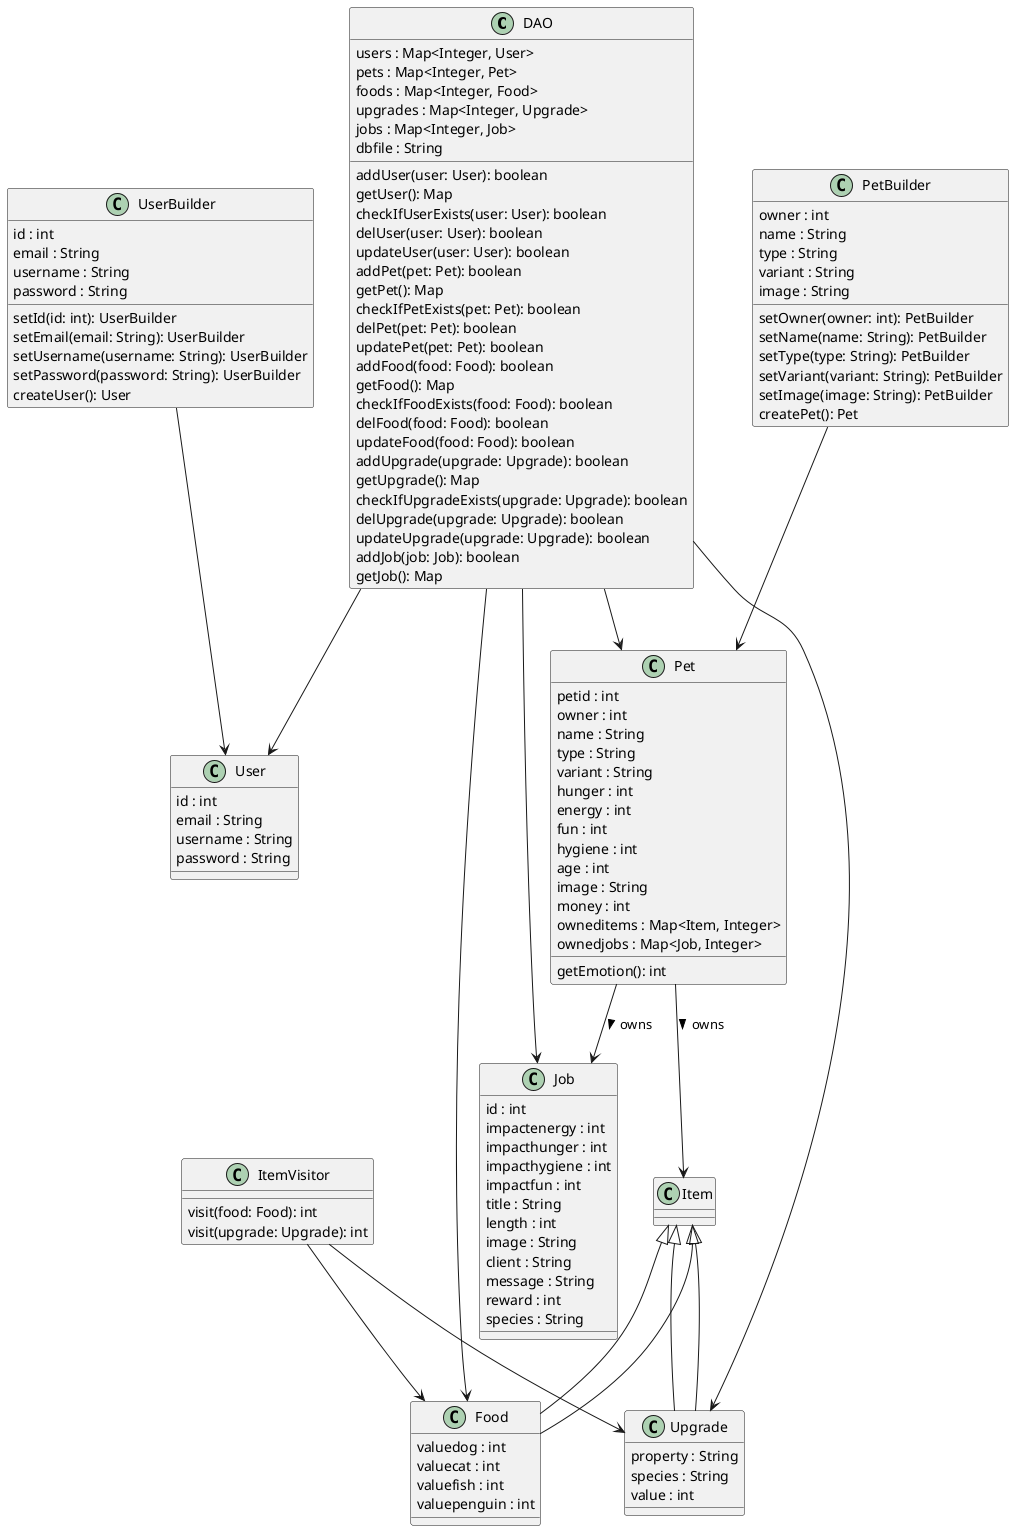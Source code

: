 @startuml

class DAO {
    users : Map<Integer, User>
    pets : Map<Integer, Pet>
    foods : Map<Integer, Food>
    upgrades : Map<Integer, Upgrade>
    jobs : Map<Integer, Job>
    dbfile : String
    addUser(user: User): boolean
    getUser(): Map
    checkIfUserExists(user: User): boolean
    delUser(user: User): boolean
    updateUser(user: User): boolean
    addPet(pet: Pet): boolean
    getPet(): Map
    checkIfPetExists(pet: Pet): boolean
    delPet(pet: Pet): boolean
    updatePet(pet: Pet): boolean
    addFood(food: Food): boolean
    getFood(): Map
    checkIfFoodExists(food: Food): boolean
    delFood(food: Food): boolean
    updateFood(food: Food): boolean
    addUpgrade(upgrade: Upgrade): boolean
    getUpgrade(): Map
    checkIfUpgradeExists(upgrade: Upgrade): boolean
    delUpgrade(upgrade: Upgrade): boolean
    updateUpgrade(upgrade: Upgrade): boolean
    addJob(job: Job): boolean
    getJob(): Map
}

class User {
    id : int
    email : String
    username : String
    password : String
}

class UserBuilder {
    id : int
    email : String
    username : String
    password : String
    setId(id: int): UserBuilder
    setEmail(email: String): UserBuilder
    setUsername(username: String): UserBuilder
    setPassword(password: String): UserBuilder
    createUser(): User
}

class Pet {
    petid : int
    owner : int
    name : String
    type : String
    variant : String
    hunger : int
    energy : int
    fun : int
    hygiene : int
    age : int
    image : String
    money : int
    owneditems : Map<Item, Integer>
    ownedjobs : Map<Job, Integer>
    getEmotion(): int
}

class PetBuilder {
    owner : int
    name : String
    type : String
    variant : String
    image : String
    setOwner(owner: int): PetBuilder
    setName(name: String): PetBuilder
    setType(type: String): PetBuilder
    setVariant(variant: String): PetBuilder
    setImage(image: String): PetBuilder
    createPet(): Pet
}

class Job {
    id : int
    impactenergy : int
    impacthunger : int
    impacthygiene : int
    impactfun : int
    title : String
    length : int
    image : String
    client : String
    message : String
    reward : int
    species : String
}

class Food extends Item {
    valuedog : int
    valuecat : int
    valuefish : int
    valuepenguin : int
}

class Upgrade extends Item {
    property : String
    species : String
    value : int
}

class ItemVisitor {
    visit(food: Food): int
    visit(upgrade: Upgrade): int
}

DAO --> User
DAO --> Pet
DAO --> Food
DAO --> Upgrade
DAO --> Job
UserBuilder --> User
PetBuilder --> Pet
Pet --> Job : owns >
Pet --> Item : owns >
Food --|> Item
Upgrade --|> Item
ItemVisitor --> Food
ItemVisitor --> Upgrade

@enduml

